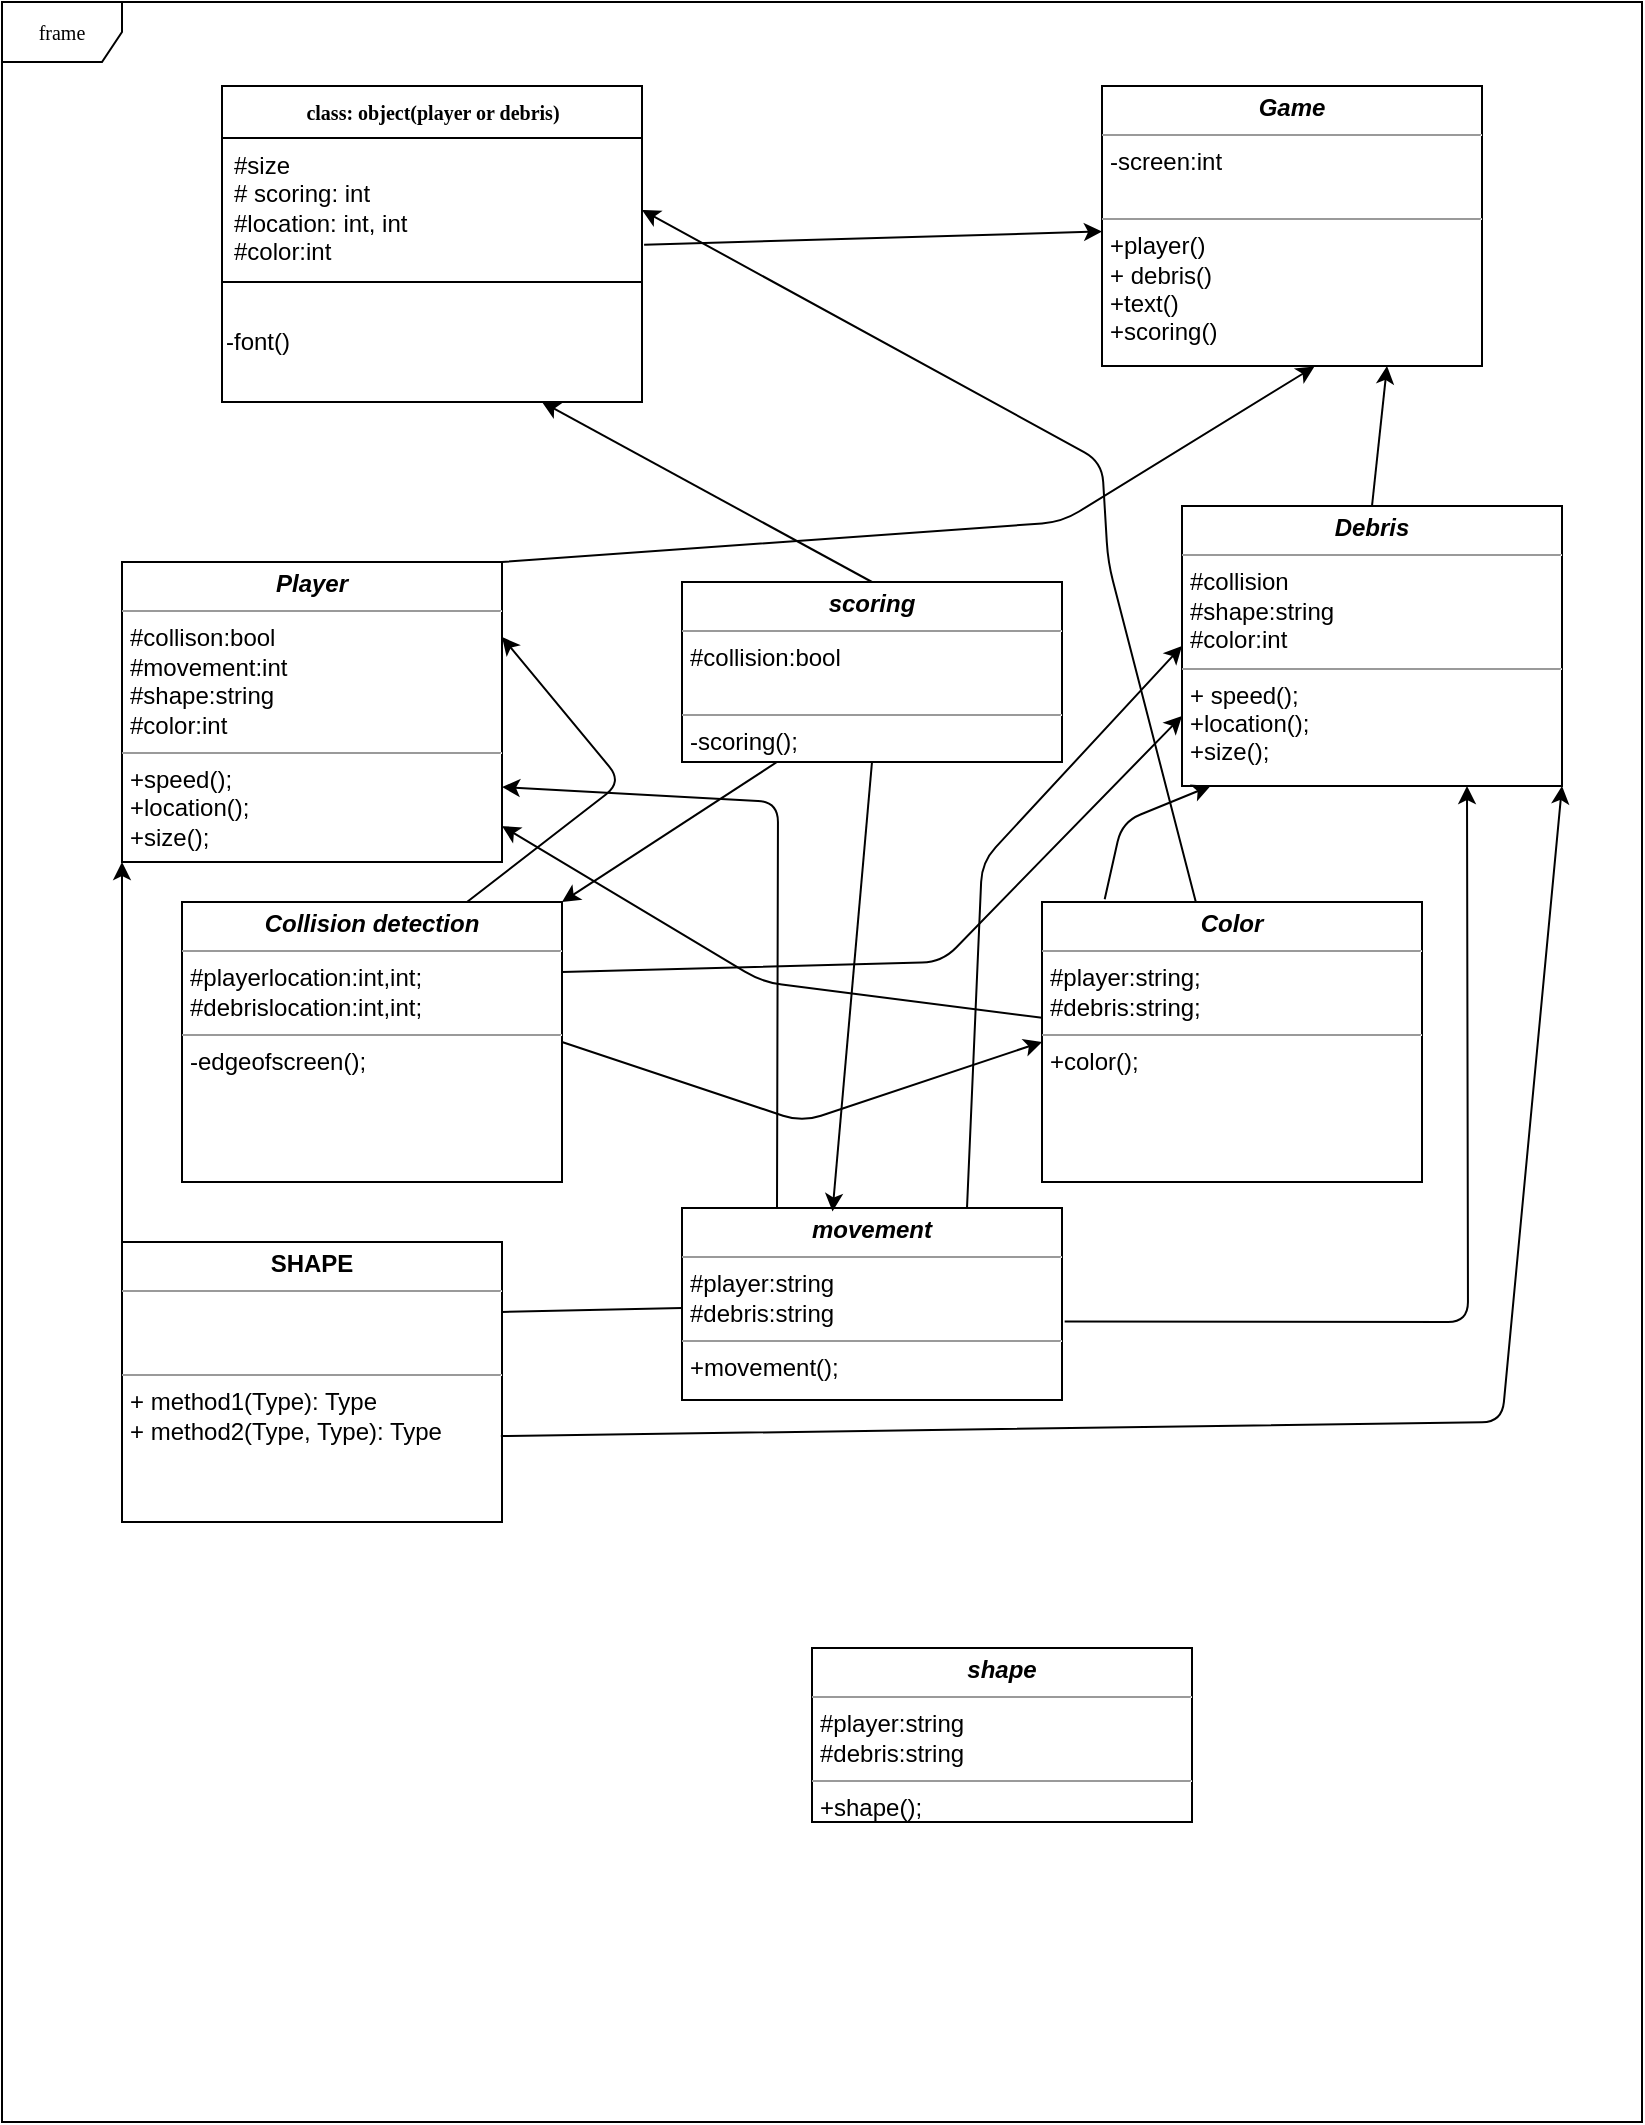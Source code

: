 <mxfile version="14.3.1" type="device"><diagram name="Page-1" id="c4acf3e9-155e-7222-9cf6-157b1a14988f"><mxGraphModel dx="931" dy="524" grid="1" gridSize="10" guides="1" tooltips="1" connect="1" arrows="1" fold="1" page="1" pageScale="1" pageWidth="850" pageHeight="1100" background="#ffffff" math="0" shadow="0"><root><mxCell id="0"/><mxCell id="1" parent="0"/><mxCell id="17acba5748e5396b-1" value="frame" style="shape=umlFrame;whiteSpace=wrap;html=1;rounded=0;shadow=0;comic=0;labelBackgroundColor=none;strokeWidth=1;fontFamily=Verdana;fontSize=10;align=center;" parent="1" vertex="1"><mxGeometry x="10" width="820" height="1060" as="geometry"/></mxCell><mxCell id="17acba5748e5396b-20" value="&lt;b&gt;class: object(player or debris)&lt;/b&gt;" style="swimlane;html=1;fontStyle=0;childLayout=stackLayout;horizontal=1;startSize=26;fillColor=none;horizontalStack=0;resizeParent=1;resizeLast=0;collapsible=1;marginBottom=0;swimlaneFillColor=#ffffff;rounded=0;shadow=0;comic=0;labelBackgroundColor=none;strokeWidth=1;fontFamily=Verdana;fontSize=10;align=center;" parent="1" vertex="1"><mxGeometry x="120" y="42" width="210" height="158" as="geometry"/></mxCell><mxCell id="17acba5748e5396b-26" value="#size&lt;br&gt;# scoring: int&lt;br&gt;#location: int, int&lt;br&gt;#color:int" style="text;html=1;strokeColor=none;fillColor=none;align=left;verticalAlign=top;spacingLeft=4;spacingRight=4;whiteSpace=wrap;overflow=hidden;rotatable=0;points=[[0,0.5],[1,0.5]];portConstraint=eastwest;" parent="17acba5748e5396b-20" vertex="1"><mxGeometry y="26" width="210" height="72" as="geometry"/></mxCell><mxCell id="_iX7mNYjxFr2HBDeNLp_-2" value="-font()" style="rounded=0;whiteSpace=wrap;html=1;align=left;" vertex="1" parent="17acba5748e5396b-20"><mxGeometry y="98" width="210" height="60" as="geometry"/></mxCell><mxCell id="5d2195bd80daf111-9" value="&lt;p style=&quot;margin: 0px ; margin-top: 4px ; text-align: center&quot;&gt;&lt;i&gt;&lt;b&gt;shape&lt;/b&gt;&lt;/i&gt;&lt;/p&gt;&lt;hr size=&quot;1&quot;&gt;&lt;p style=&quot;margin: 0px ; margin-left: 4px&quot;&gt;#player:string&lt;br&gt;#debris:string&lt;/p&gt;&lt;hr size=&quot;1&quot;&gt;&lt;p style=&quot;margin: 0px ; margin-left: 4px&quot;&gt;+shape();&lt;/p&gt;" style="verticalAlign=top;align=left;overflow=fill;fontSize=12;fontFamily=Helvetica;html=1;rounded=0;shadow=0;comic=0;labelBackgroundColor=none;strokeWidth=1" parent="1" vertex="1"><mxGeometry x="415" y="823" width="190" height="87" as="geometry"/></mxCell><mxCell id="5d2195bd80daf111-10" value="&lt;p style=&quot;margin: 0px ; margin-top: 4px ; text-align: center&quot;&gt;&lt;i&gt;&lt;b&gt;Color&lt;/b&gt;&lt;/i&gt;&lt;/p&gt;&lt;hr size=&quot;1&quot;&gt;&lt;p style=&quot;margin: 0px ; margin-left: 4px&quot;&gt;#player:string;&lt;br&gt;#debris:string;&lt;/p&gt;&lt;hr size=&quot;1&quot;&gt;&lt;p style=&quot;margin: 0px ; margin-left: 4px&quot;&gt;+color();&lt;/p&gt;" style="verticalAlign=top;align=left;overflow=fill;fontSize=12;fontFamily=Helvetica;html=1;rounded=0;shadow=0;comic=0;labelBackgroundColor=none;strokeWidth=1" parent="1" vertex="1"><mxGeometry x="530" y="450" width="190" height="140" as="geometry"/></mxCell><mxCell id="5d2195bd80daf111-12" value="&lt;p style=&quot;margin: 0px ; margin-top: 4px ; text-align: center&quot;&gt;&lt;i&gt;&lt;b&gt;movement&lt;/b&gt;&lt;/i&gt;&lt;/p&gt;&lt;hr size=&quot;1&quot;&gt;&lt;p style=&quot;margin: 0px ; margin-left: 4px&quot;&gt;#player:string&lt;br&gt;#debris:string&lt;/p&gt;&lt;hr size=&quot;1&quot;&gt;&lt;p style=&quot;margin: 0px ; margin-left: 4px&quot;&gt;+movement();&lt;/p&gt;" style="verticalAlign=top;align=left;overflow=fill;fontSize=12;fontFamily=Helvetica;html=1;rounded=0;shadow=0;comic=0;labelBackgroundColor=none;strokeWidth=1" parent="1" vertex="1"><mxGeometry x="350" y="603" width="190" height="96" as="geometry"/></mxCell><mxCell id="5d2195bd80daf111-15" value="&lt;p style=&quot;margin: 0px ; margin-top: 4px ; text-align: center&quot;&gt;&lt;i&gt;&lt;b&gt;Game&lt;/b&gt;&lt;/i&gt;&lt;/p&gt;&lt;hr size=&quot;1&quot;&gt;&lt;p style=&quot;margin: 0px ; margin-left: 4px&quot;&gt;-screen:int&lt;br&gt;&lt;br&gt;&lt;/p&gt;&lt;hr size=&quot;1&quot;&gt;&lt;p style=&quot;margin: 0px ; margin-left: 4px&quot;&gt;+player()&lt;/p&gt;&lt;p style=&quot;margin: 0px ; margin-left: 4px&quot;&gt;+ debris()&lt;/p&gt;&lt;p style=&quot;margin: 0px ; margin-left: 4px&quot;&gt;+text()&lt;/p&gt;&lt;p style=&quot;margin: 0px ; margin-left: 4px&quot;&gt;+scoring()&lt;/p&gt;" style="verticalAlign=top;align=left;overflow=fill;fontSize=12;fontFamily=Helvetica;html=1;rounded=0;shadow=0;comic=0;labelBackgroundColor=none;strokeWidth=1" parent="1" vertex="1"><mxGeometry x="560" y="42" width="190" height="140" as="geometry"/></mxCell><mxCell id="5d2195bd80daf111-19" value="&lt;p style=&quot;margin: 0px ; margin-top: 4px ; text-align: center&quot;&gt;&lt;i&gt;&lt;b&gt;scoring&lt;/b&gt;&lt;/i&gt;&lt;/p&gt;&lt;hr size=&quot;1&quot;&gt;&lt;p style=&quot;margin: 0px ; margin-left: 4px&quot;&gt;#collision:bool&lt;/p&gt;&lt;p style=&quot;margin: 0px ; margin-left: 4px&quot;&gt;&lt;br&gt;&lt;/p&gt;&lt;hr size=&quot;1&quot;&gt;&lt;p style=&quot;margin: 0px ; margin-left: 4px&quot;&gt;-scoring();&lt;/p&gt;" style="verticalAlign=top;align=left;overflow=fill;fontSize=12;fontFamily=Helvetica;html=1;rounded=0;shadow=0;comic=0;labelBackgroundColor=none;strokeWidth=1" parent="1" vertex="1"><mxGeometry x="350" y="290" width="190" height="90" as="geometry"/></mxCell><mxCell id="5d2195bd80daf111-20" value="&lt;p style=&quot;margin: 0px ; margin-top: 4px ; text-align: center&quot;&gt;&lt;i&gt;&lt;b&gt;Collision detection&lt;/b&gt;&lt;/i&gt;&lt;/p&gt;&lt;hr size=&quot;1&quot;&gt;&lt;p style=&quot;margin: 0px ; margin-left: 4px&quot;&gt;#playerlocation:int,int;&lt;br&gt;#debrislocation:int,int;&lt;/p&gt;&lt;hr size=&quot;1&quot;&gt;&lt;p style=&quot;margin: 0px ; margin-left: 4px&quot;&gt;-edgeofscreen();&lt;/p&gt;" style="verticalAlign=top;align=left;overflow=fill;fontSize=12;fontFamily=Helvetica;html=1;rounded=0;shadow=0;comic=0;labelBackgroundColor=none;strokeWidth=1" parent="1" vertex="1"><mxGeometry x="100" y="450" width="190" height="140" as="geometry"/></mxCell><mxCell id="_iX7mNYjxFr2HBDeNLp_-5" value="&lt;p style=&quot;margin: 0px ; margin-top: 4px ; text-align: center&quot;&gt;&lt;i&gt;&lt;b&gt;Debris&lt;/b&gt;&lt;/i&gt;&lt;/p&gt;&lt;hr size=&quot;1&quot;&gt;&lt;p style=&quot;margin: 0px ; margin-left: 4px&quot;&gt;#collision&lt;br&gt;#shape:string&lt;/p&gt;&lt;p style=&quot;margin: 0px ; margin-left: 4px&quot;&gt;#color:int&lt;/p&gt;&lt;hr size=&quot;1&quot;&gt;&lt;p style=&quot;margin: 0px ; margin-left: 4px&quot;&gt;+ speed();&lt;/p&gt;&lt;p style=&quot;margin: 0px ; margin-left: 4px&quot;&gt;+location();&lt;/p&gt;&lt;p style=&quot;margin: 0px ; margin-left: 4px&quot;&gt;+size();&lt;br&gt;&lt;br&gt;&lt;/p&gt;" style="verticalAlign=top;align=left;overflow=fill;fontSize=12;fontFamily=Helvetica;html=1;rounded=0;shadow=0;comic=0;labelBackgroundColor=none;strokeWidth=1" vertex="1" parent="1"><mxGeometry x="600" y="252" width="190" height="140" as="geometry"/></mxCell><mxCell id="_iX7mNYjxFr2HBDeNLp_-6" value="" style="endArrow=classic;html=1;exitX=1.005;exitY=0.741;exitDx=0;exitDy=0;exitPerimeter=0;" edge="1" parent="1" source="17acba5748e5396b-26" target="5d2195bd80daf111-15"><mxGeometry width="50" height="50" relative="1" as="geometry"><mxPoint x="400" y="300" as="sourcePoint"/><mxPoint x="450" y="250" as="targetPoint"/></mxGeometry></mxCell><mxCell id="_iX7mNYjxFr2HBDeNLp_-7" value="&lt;p style=&quot;margin: 0px ; margin-top: 4px ; text-align: center&quot;&gt;&lt;i&gt;&lt;b&gt;Player&lt;/b&gt;&lt;/i&gt;&lt;/p&gt;&lt;hr size=&quot;1&quot;&gt;&lt;p style=&quot;margin: 0px ; margin-left: 4px&quot;&gt;#collison:bool&lt;/p&gt;&lt;p style=&quot;margin: 0px ; margin-left: 4px&quot;&gt;#movement:int&lt;/p&gt;&lt;p style=&quot;margin: 0px ; margin-left: 4px&quot;&gt;#shape:string&lt;/p&gt;&lt;p style=&quot;margin: 0px ; margin-left: 4px&quot;&gt;#color:int&lt;br&gt;&lt;/p&gt;&lt;hr size=&quot;1&quot;&gt;&lt;p style=&quot;margin: 0px ; margin-left: 4px&quot;&gt;+speed();&lt;/p&gt;&lt;p style=&quot;margin: 0px ; margin-left: 4px&quot;&gt;+location();&lt;/p&gt;&lt;p style=&quot;margin: 0px ; margin-left: 4px&quot;&gt;+size();&lt;/p&gt;" style="verticalAlign=top;align=left;overflow=fill;fontSize=12;fontFamily=Helvetica;html=1;rounded=0;shadow=0;comic=0;labelBackgroundColor=none;strokeWidth=1" vertex="1" parent="1"><mxGeometry x="70" y="280" width="190" height="150" as="geometry"/></mxCell><mxCell id="_iX7mNYjxFr2HBDeNLp_-8" value="" style="endArrow=classic;html=1;entryX=0.075;entryY=1;entryDx=0;entryDy=0;entryPerimeter=0;exitX=0.165;exitY=-0.01;exitDx=0;exitDy=0;exitPerimeter=0;" edge="1" parent="1" source="5d2195bd80daf111-10" target="_iX7mNYjxFr2HBDeNLp_-5"><mxGeometry width="50" height="50" relative="1" as="geometry"><mxPoint x="400" y="410" as="sourcePoint"/><mxPoint x="450" y="360" as="targetPoint"/><Array as="points"><mxPoint x="570" y="410"/></Array></mxGeometry></mxCell><mxCell id="_iX7mNYjxFr2HBDeNLp_-9" value="" style="endArrow=classic;html=1;entryX=0.396;entryY=0.018;entryDx=0;entryDy=0;entryPerimeter=0;exitX=0.5;exitY=1;exitDx=0;exitDy=0;" edge="1" parent="1" source="5d2195bd80daf111-19" target="5d2195bd80daf111-12"><mxGeometry width="50" height="50" relative="1" as="geometry"><mxPoint x="400" y="420" as="sourcePoint"/><mxPoint x="450" y="370" as="targetPoint"/></mxGeometry></mxCell><mxCell id="_iX7mNYjxFr2HBDeNLp_-10" value="&lt;p style=&quot;margin: 0px ; margin-top: 4px ; text-align: center&quot;&gt;&lt;b&gt;SHAPE&lt;/b&gt;&lt;/p&gt;&lt;hr size=&quot;1&quot;&gt;&lt;p style=&quot;margin: 0px ; margin-left: 4px&quot;&gt;&lt;br&gt;&lt;br&gt;&lt;/p&gt;&lt;hr size=&quot;1&quot;&gt;&lt;p style=&quot;margin: 0px ; margin-left: 4px&quot;&gt;+ method1(Type): Type&lt;br&gt;+ method2(Type, Type): Type&lt;/p&gt;" style="verticalAlign=top;align=left;overflow=fill;fontSize=12;fontFamily=Helvetica;html=1;rounded=0;shadow=0;comic=0;labelBackgroundColor=none;strokeWidth=1" vertex="1" parent="1"><mxGeometry x="70" y="620" width="190" height="140" as="geometry"/></mxCell><mxCell id="_iX7mNYjxFr2HBDeNLp_-11" value="" style="endArrow=classic;html=1;" edge="1" parent="1" source="5d2195bd80daf111-10" target="_iX7mNYjxFr2HBDeNLp_-7"><mxGeometry width="50" height="50" relative="1" as="geometry"><mxPoint x="390" y="540" as="sourcePoint"/><mxPoint x="440" y="490" as="targetPoint"/><Array as="points"><mxPoint x="390" y="490"/></Array></mxGeometry></mxCell><mxCell id="_iX7mNYjxFr2HBDeNLp_-12" value="" style="endArrow=classic;html=1;entryX=1;entryY=0.5;entryDx=0;entryDy=0;" edge="1" parent="1" source="5d2195bd80daf111-10" target="17acba5748e5396b-26"><mxGeometry width="50" height="50" relative="1" as="geometry"><mxPoint x="390" y="540" as="sourcePoint"/><mxPoint x="440" y="490" as="targetPoint"/><Array as="points"><mxPoint x="563" y="280"/><mxPoint x="560" y="230"/></Array></mxGeometry></mxCell><mxCell id="_iX7mNYjxFr2HBDeNLp_-13" value="" style="endArrow=classic;html=1;exitX=1.007;exitY=0.591;exitDx=0;exitDy=0;exitPerimeter=0;entryX=0.75;entryY=1;entryDx=0;entryDy=0;" edge="1" parent="1" source="5d2195bd80daf111-12" target="_iX7mNYjxFr2HBDeNLp_-5"><mxGeometry width="50" height="50" relative="1" as="geometry"><mxPoint x="390" y="550" as="sourcePoint"/><mxPoint x="440" y="500" as="targetPoint"/><Array as="points"><mxPoint x="743" y="660"/></Array></mxGeometry></mxCell><mxCell id="_iX7mNYjxFr2HBDeNLp_-14" value="" style="endArrow=classic;html=1;entryX=1;entryY=0.75;entryDx=0;entryDy=0;exitX=0.25;exitY=0;exitDx=0;exitDy=0;" edge="1" parent="1" source="5d2195bd80daf111-12" target="_iX7mNYjxFr2HBDeNLp_-7"><mxGeometry width="50" height="50" relative="1" as="geometry"><mxPoint x="390" y="550" as="sourcePoint"/><mxPoint x="440" y="500" as="targetPoint"/><Array as="points"><mxPoint x="398" y="400"/></Array></mxGeometry></mxCell><mxCell id="_iX7mNYjxFr2HBDeNLp_-15" value="" style="endArrow=classic;html=1;exitX=0;exitY=0;exitDx=0;exitDy=0;entryX=0;entryY=1;entryDx=0;entryDy=0;" edge="1" parent="1" source="_iX7mNYjxFr2HBDeNLp_-10" target="_iX7mNYjxFr2HBDeNLp_-7"><mxGeometry width="50" height="50" relative="1" as="geometry"><mxPoint x="390" y="550" as="sourcePoint"/><mxPoint x="440" y="500" as="targetPoint"/></mxGeometry></mxCell><mxCell id="_iX7mNYjxFr2HBDeNLp_-16" value="" style="endArrow=classic;html=1;exitX=0.997;exitY=0.693;exitDx=0;exitDy=0;entryX=1;entryY=1;entryDx=0;entryDy=0;exitPerimeter=0;" edge="1" parent="1" source="_iX7mNYjxFr2HBDeNLp_-10" target="_iX7mNYjxFr2HBDeNLp_-5"><mxGeometry width="50" height="50" relative="1" as="geometry"><mxPoint x="390" y="550" as="sourcePoint"/><mxPoint x="440" y="500" as="targetPoint"/><Array as="points"><mxPoint x="760" y="710"/></Array></mxGeometry></mxCell><mxCell id="_iX7mNYjxFr2HBDeNLp_-17" value="" style="endArrow=classic;html=1;exitX=1;exitY=0;exitDx=0;exitDy=0;entryX=0.559;entryY=1.002;entryDx=0;entryDy=0;entryPerimeter=0;" edge="1" parent="1" source="_iX7mNYjxFr2HBDeNLp_-7" target="5d2195bd80daf111-15"><mxGeometry width="50" height="50" relative="1" as="geometry"><mxPoint x="390" y="550" as="sourcePoint"/><mxPoint x="440" y="500" as="targetPoint"/><Array as="points"><mxPoint x="540" y="260"/></Array></mxGeometry></mxCell><mxCell id="_iX7mNYjxFr2HBDeNLp_-18" value="" style="endArrow=classic;html=1;entryX=0.75;entryY=1;entryDx=0;entryDy=0;exitX=0.5;exitY=0;exitDx=0;exitDy=0;" edge="1" parent="1" source="_iX7mNYjxFr2HBDeNLp_-5" target="5d2195bd80daf111-15"><mxGeometry width="50" height="50" relative="1" as="geometry"><mxPoint x="350" y="390" as="sourcePoint"/><mxPoint x="400" y="340" as="targetPoint"/></mxGeometry></mxCell><mxCell id="_iX7mNYjxFr2HBDeNLp_-19" value="" style="endArrow=classic;html=1;exitX=0.5;exitY=0;exitDx=0;exitDy=0;" edge="1" parent="1" source="5d2195bd80daf111-19" target="_iX7mNYjxFr2HBDeNLp_-2"><mxGeometry width="50" height="50" relative="1" as="geometry"><mxPoint x="350" y="390" as="sourcePoint"/><mxPoint x="400" y="340" as="targetPoint"/></mxGeometry></mxCell><mxCell id="_iX7mNYjxFr2HBDeNLp_-20" value="" style="endArrow=classic;html=1;entryX=1;entryY=0;entryDx=0;entryDy=0;exitX=0.25;exitY=1;exitDx=0;exitDy=0;" edge="1" parent="1" source="5d2195bd80daf111-19" target="5d2195bd80daf111-20"><mxGeometry width="50" height="50" relative="1" as="geometry"><mxPoint x="350" y="390" as="sourcePoint"/><mxPoint x="400" y="340" as="targetPoint"/></mxGeometry></mxCell><mxCell id="_iX7mNYjxFr2HBDeNLp_-21" value="" style="endArrow=classic;html=1;exitX=1;exitY=0.5;exitDx=0;exitDy=0;entryX=0;entryY=0.5;entryDx=0;entryDy=0;" edge="1" parent="1" source="5d2195bd80daf111-20" target="5d2195bd80daf111-10"><mxGeometry width="50" height="50" relative="1" as="geometry"><mxPoint x="350" y="390" as="sourcePoint"/><mxPoint x="400" y="340" as="targetPoint"/><Array as="points"><mxPoint x="410" y="560"/></Array></mxGeometry></mxCell><mxCell id="_iX7mNYjxFr2HBDeNLp_-22" value="" style="endArrow=classic;html=1;entryX=1;entryY=0.25;entryDx=0;entryDy=0;exitX=0.75;exitY=0;exitDx=0;exitDy=0;" edge="1" parent="1" source="5d2195bd80daf111-20" target="_iX7mNYjxFr2HBDeNLp_-7"><mxGeometry width="50" height="50" relative="1" as="geometry"><mxPoint x="350" y="480" as="sourcePoint"/><mxPoint x="400" y="430" as="targetPoint"/><Array as="points"><mxPoint x="320" y="390"/></Array></mxGeometry></mxCell><mxCell id="_iX7mNYjxFr2HBDeNLp_-23" value="" style="endArrow=classic;html=1;exitX=1;exitY=0.25;exitDx=0;exitDy=0;entryX=0;entryY=0.75;entryDx=0;entryDy=0;" edge="1" parent="1" source="5d2195bd80daf111-20" target="_iX7mNYjxFr2HBDeNLp_-5"><mxGeometry width="50" height="50" relative="1" as="geometry"><mxPoint x="350" y="480" as="sourcePoint"/><mxPoint x="400" y="430" as="targetPoint"/><Array as="points"><mxPoint x="480" y="480"/></Array></mxGeometry></mxCell><mxCell id="_iX7mNYjxFr2HBDeNLp_-24" value="" style="endArrow=classic;html=1;exitX=0.75;exitY=0;exitDx=0;exitDy=0;entryX=0;entryY=0.5;entryDx=0;entryDy=0;" edge="1" parent="1" source="5d2195bd80daf111-12" target="_iX7mNYjxFr2HBDeNLp_-5"><mxGeometry width="50" height="50" relative="1" as="geometry"><mxPoint x="350" y="560" as="sourcePoint"/><mxPoint x="400" y="510" as="targetPoint"/><Array as="points"><mxPoint x="500" y="430"/></Array></mxGeometry></mxCell><mxCell id="_iX7mNYjxFr2HBDeNLp_-25" value="" style="endArrow=none;html=1;exitX=1;exitY=0.25;exitDx=0;exitDy=0;" edge="1" parent="1" source="_iX7mNYjxFr2HBDeNLp_-10" target="5d2195bd80daf111-12"><mxGeometry width="50" height="50" relative="1" as="geometry"><mxPoint x="350" y="570" as="sourcePoint"/><mxPoint x="400" y="520" as="targetPoint"/></mxGeometry></mxCell></root></mxGraphModel></diagram></mxfile>